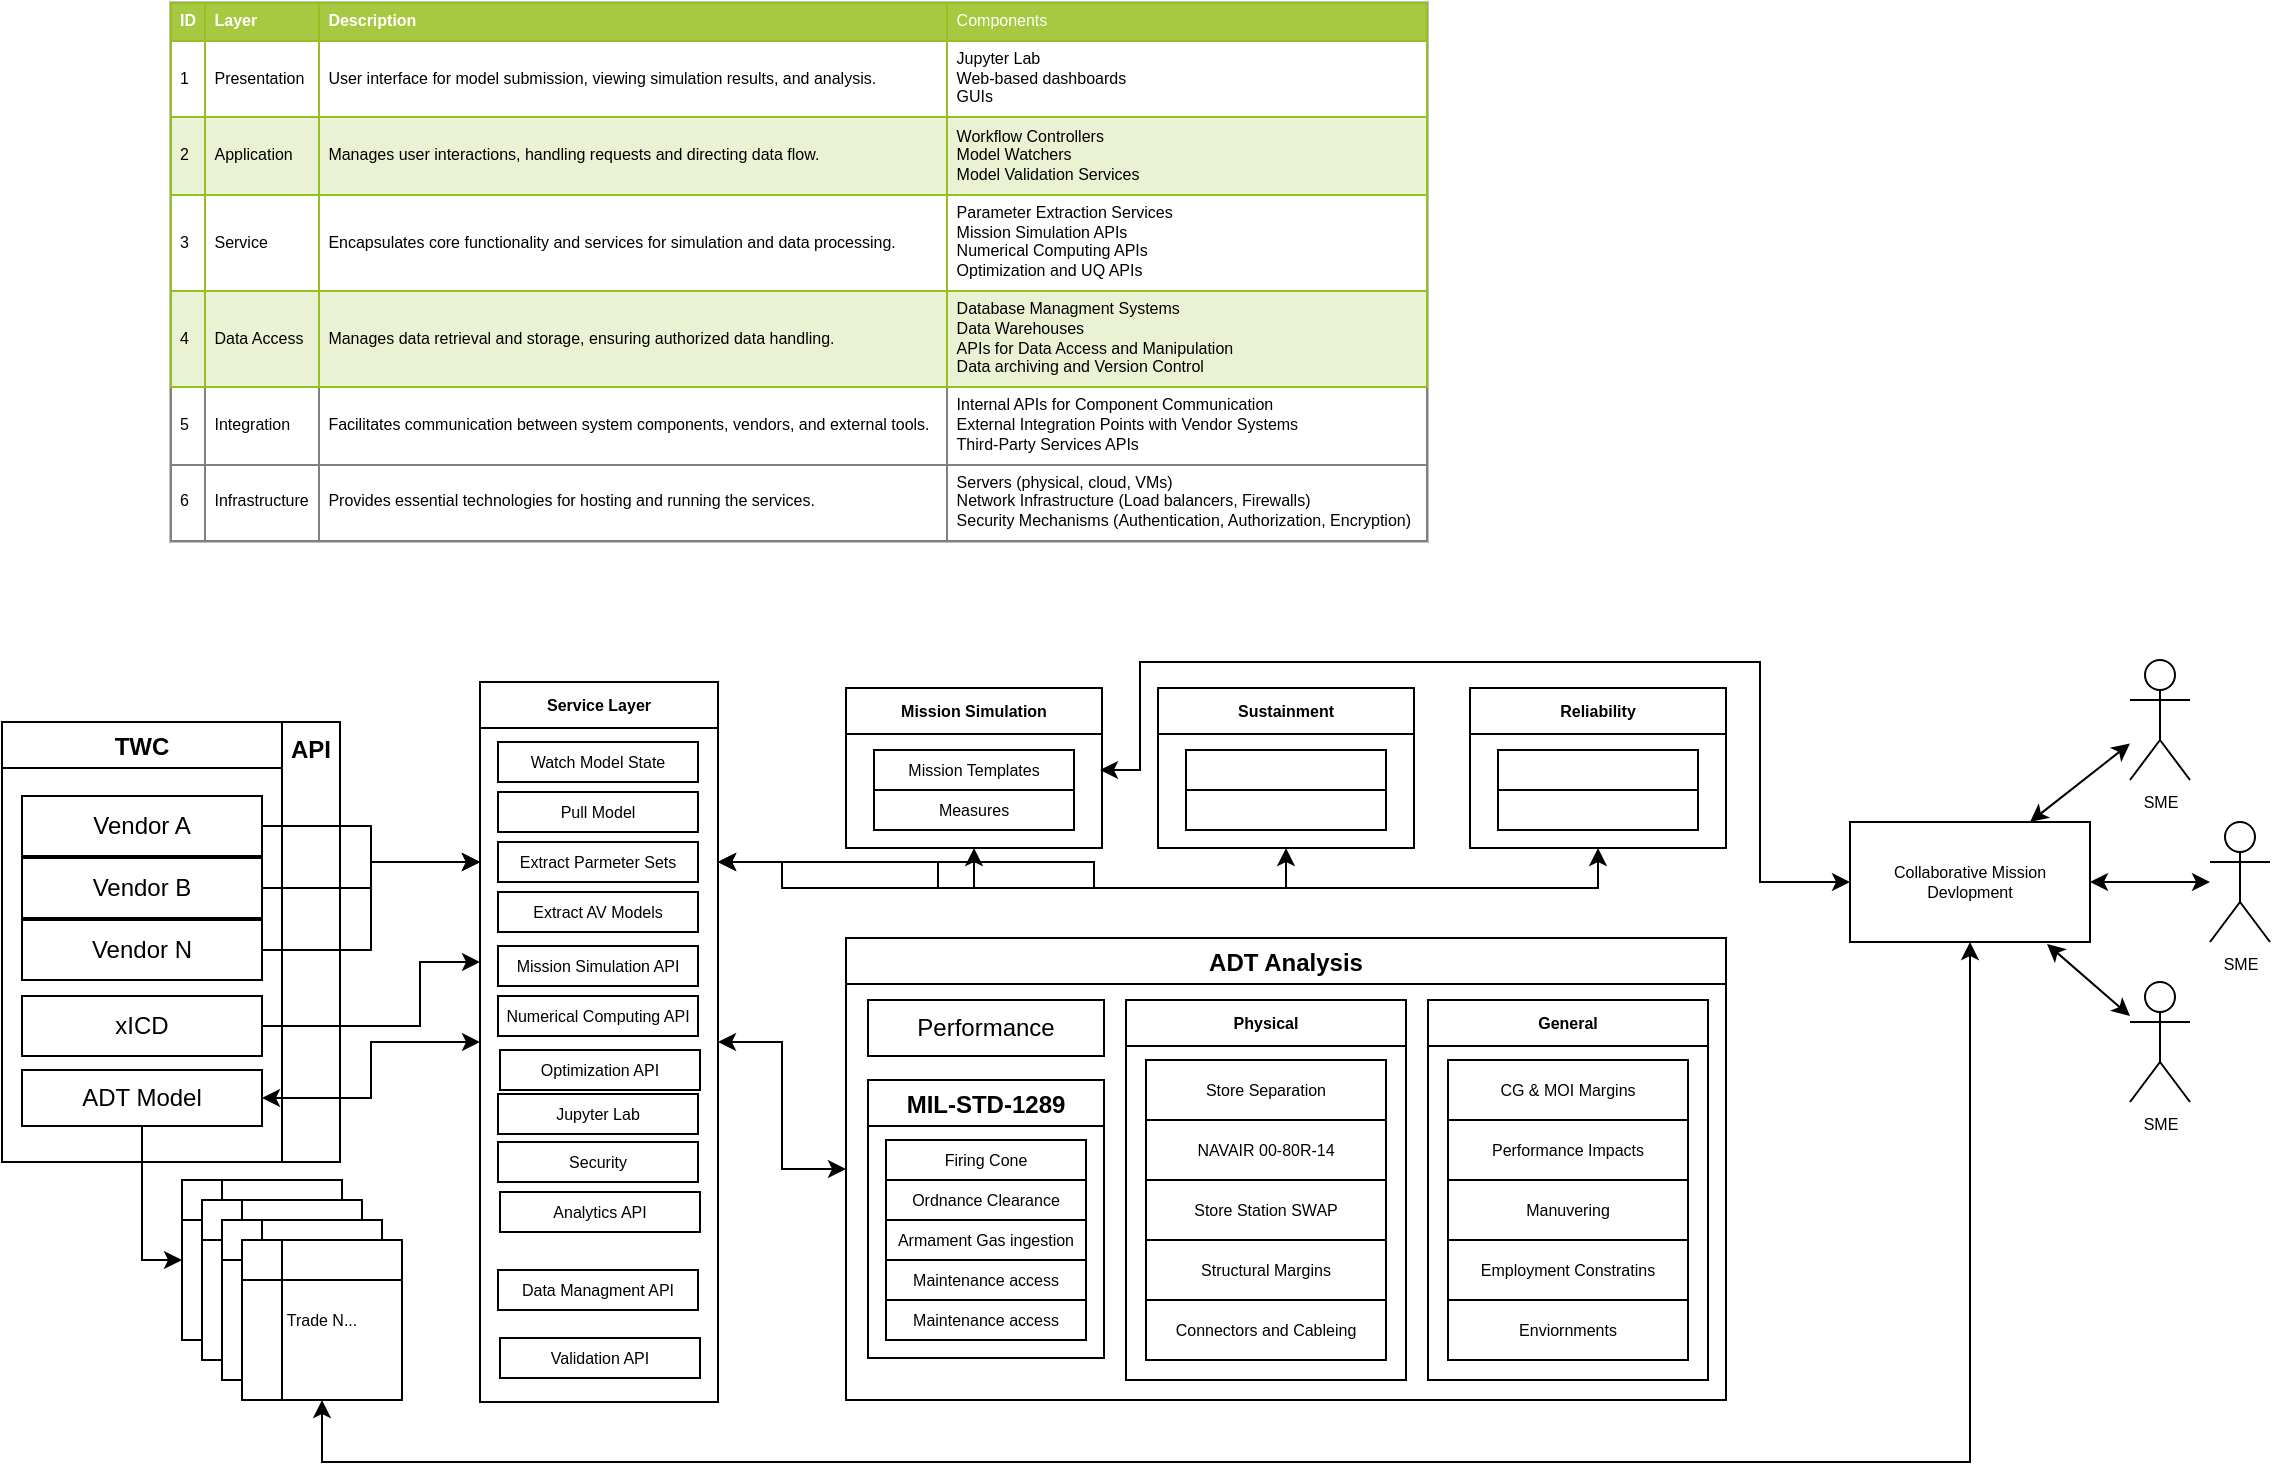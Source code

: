 <mxGraphModel dx="777" dy="688" grid="1" gridSize="10" guides="1" tooltips="1" connect="1" arrows="1" fold="1" page="1" pageScale="1" pageWidth="1700" pageHeight="1100" background="#ffffff"><root><mxCell id="0"/><mxCell id="1" parent="0"/><mxCell id="2" value="TWC" style="swimlane;" parent="1" vertex="1"><mxGeometry x="511" y="360" width="140" height="220" as="geometry"/></mxCell><mxCell id="4" value="Vendor A" style="rounded=0;whiteSpace=wrap;html=1;" parent="2" vertex="1"><mxGeometry x="10" y="37" width="120" height="30" as="geometry"/></mxCell><mxCell id="7" value="Vendor B" style="rounded=0;whiteSpace=wrap;html=1;" parent="2" vertex="1"><mxGeometry x="10" y="68" width="120" height="30" as="geometry"/></mxCell><mxCell id="8" value="Vendor N" style="rounded=0;whiteSpace=wrap;html=1;" parent="2" vertex="1"><mxGeometry x="10" y="99" width="120" height="30" as="geometry"/></mxCell><mxCell id="9" value="ADT Model" style="rounded=0;whiteSpace=wrap;html=1;" parent="2" vertex="1"><mxGeometry x="10" y="174" width="120" height="28" as="geometry"/></mxCell><mxCell id="136" value="&lt;span style=&quot;letter-spacing: 0px&quot;&gt;xICD&lt;/span&gt;" style="rounded=0;whiteSpace=wrap;html=1;" vertex="1" parent="2"><mxGeometry x="10" y="137" width="120" height="30" as="geometry"/></mxCell><mxCell id="31" value="ADT Analysis" style="swimlane;fillColor=none;verticalAlign=middle;" parent="1" vertex="1"><mxGeometry x="933" y="468" width="440" height="231" as="geometry"/></mxCell><mxCell id="32" value="Performance" style="rounded=0;whiteSpace=wrap;html=1;fillColor=none;" parent="31" vertex="1"><mxGeometry x="11" y="31" width="118" height="28" as="geometry"/></mxCell><mxCell id="43" value="MIL-STD-1289" style="swimlane;fillColor=none;" parent="31" vertex="1"><mxGeometry x="11" y="71" width="118" height="139" as="geometry"/></mxCell><mxCell id="36" value="&lt;span&gt;Firing Cone&lt;/span&gt;" style="rounded=0;whiteSpace=wrap;html=1;fillColor=none;fontSize=8;" parent="43" vertex="1"><mxGeometry x="9" y="30" width="100" height="20" as="geometry"/></mxCell><mxCell id="42" value="&lt;span&gt;&lt;font style=&quot;font-size: 8px;&quot;&gt;Ordnance Clearance&lt;/font&gt;&lt;/span&gt;&lt;br&gt;" style="rounded=0;whiteSpace=wrap;html=1;fillColor=none;fontSize=8;" parent="43" vertex="1"><mxGeometry x="9" y="50" width="100" height="20" as="geometry"/></mxCell><mxCell id="44" value="&lt;span&gt;&lt;font style=&quot;font-size: 8px;&quot;&gt;Armament Gas ingestion&lt;/font&gt;&lt;/span&gt;&lt;br&gt;" style="rounded=0;whiteSpace=wrap;html=1;fillColor=none;fontSize=8;" parent="43" vertex="1"><mxGeometry x="9" y="70" width="100" height="20" as="geometry"/></mxCell><mxCell id="45" value="&lt;span&gt;&lt;font style=&quot;font-size: 8px;&quot;&gt;Maintenance access&lt;/font&gt;&lt;/span&gt;&lt;br&gt;" style="rounded=0;whiteSpace=wrap;html=1;fillColor=none;fontSize=8;" parent="43" vertex="1"><mxGeometry x="9" y="90" width="100" height="20" as="geometry"/></mxCell><mxCell id="46" value="&lt;span&gt;&lt;font style=&quot;font-size: 8px;&quot;&gt;Maintenance access&lt;/font&gt;&lt;/span&gt;&lt;br&gt;" style="rounded=0;whiteSpace=wrap;html=1;fillColor=none;fontSize=8;" parent="43" vertex="1"><mxGeometry x="9" y="110" width="100" height="20" as="geometry"/></mxCell><mxCell id="56" value="Physical" style="swimlane;fillColor=none;fontSize=8;" parent="31" vertex="1"><mxGeometry x="140" y="31" width="140" height="190" as="geometry"/></mxCell><mxCell id="47" value="&lt;span&gt;Store Separation&lt;/span&gt;" style="rounded=0;whiteSpace=wrap;html=1;fillColor=none;fontSize=8;" parent="56" vertex="1"><mxGeometry x="10" y="30" width="120" height="30" as="geometry"/></mxCell><mxCell id="51" value="&lt;span&gt;NAVAIR 00-80R-14&lt;/span&gt;" style="rounded=0;whiteSpace=wrap;html=1;fillColor=none;fontSize=8;" parent="56" vertex="1"><mxGeometry x="10" y="60" width="120" height="30" as="geometry"/></mxCell><mxCell id="52" value="&lt;span&gt;Store Station SWAP&lt;/span&gt;" style="rounded=0;whiteSpace=wrap;html=1;fillColor=none;fontSize=8;" parent="56" vertex="1"><mxGeometry x="10" y="90" width="120" height="30" as="geometry"/></mxCell><mxCell id="54" value="Structural Margins" style="rounded=0;whiteSpace=wrap;html=1;fillColor=none;fontSize=8;" parent="56" vertex="1"><mxGeometry x="10" y="120" width="120" height="30" as="geometry"/></mxCell><mxCell id="55" value="Connectors and Cableing" style="rounded=0;whiteSpace=wrap;html=1;fillColor=none;fontSize=8;" parent="56" vertex="1"><mxGeometry x="10" y="150" width="120" height="30" as="geometry"/></mxCell><mxCell id="57" value="General" style="swimlane;fillColor=none;fontSize=8;" parent="31" vertex="1"><mxGeometry x="291" y="31" width="140" height="190" as="geometry"/></mxCell><mxCell id="58" value="&lt;span&gt;CG &amp;amp; MOI Margins&lt;/span&gt;" style="rounded=0;whiteSpace=wrap;html=1;fillColor=none;fontSize=8;" parent="57" vertex="1"><mxGeometry x="10" y="30" width="120" height="30" as="geometry"/></mxCell><mxCell id="59" value="&lt;span&gt;Performance Impacts&lt;/span&gt;" style="rounded=0;whiteSpace=wrap;html=1;fillColor=none;fontSize=8;" parent="57" vertex="1"><mxGeometry x="10" y="60" width="120" height="30" as="geometry"/></mxCell><mxCell id="60" value="Manuvering" style="rounded=0;whiteSpace=wrap;html=1;fillColor=none;fontSize=8;" parent="57" vertex="1"><mxGeometry x="10" y="90" width="120" height="30" as="geometry"/></mxCell><mxCell id="61" value="Employment Constratins" style="rounded=0;whiteSpace=wrap;html=1;fillColor=none;fontSize=8;" parent="57" vertex="1"><mxGeometry x="10" y="120" width="120" height="30" as="geometry"/></mxCell><mxCell id="62" value="Enviornments" style="rounded=0;whiteSpace=wrap;html=1;fillColor=none;fontSize=8;" parent="57" vertex="1"><mxGeometry x="10" y="150" width="120" height="30" as="geometry"/></mxCell><mxCell id="35" value="&lt;b&gt;API&lt;/b&gt;" style="rounded=0;whiteSpace=wrap;html=1;fillColor=none;verticalAlign=top;" parent="1" vertex="1"><mxGeometry x="651" y="360" width="29" height="220" as="geometry"/></mxCell><mxCell id="63" value="" style="shape=internalStorage;whiteSpace=wrap;html=1;fillColor=#ffffff;fontSize=8;" parent="1" vertex="1"><mxGeometry x="601" y="589" width="80" height="80" as="geometry"/></mxCell><mxCell id="67" value="" style="shape=internalStorage;whiteSpace=wrap;html=1;fillColor=#ffffff;fontSize=8;" parent="1" vertex="1"><mxGeometry x="611" y="599" width="80" height="80" as="geometry"/></mxCell><mxCell id="68" value="" style="shape=internalStorage;whiteSpace=wrap;html=1;fillColor=#ffffff;fontSize=8;" parent="1" vertex="1"><mxGeometry x="621" y="609" width="80" height="80" as="geometry"/></mxCell><mxCell id="135" style="edgeStyle=orthogonalEdgeStyle;rounded=0;html=1;startArrow=classic;startFill=1;endArrow=classic;endFill=1;jettySize=auto;orthogonalLoop=1;strokeWidth=1;fontSize=8;" parent="1" source="69" target="129" edge="1"><mxGeometry relative="1" as="geometry"><Array as="points"><mxPoint x="671" y="730"/><mxPoint x="1495" y="730"/></Array></mxGeometry></mxCell><mxCell id="69" value="Trade N..." style="shape=internalStorage;whiteSpace=wrap;html=1;fillColor=#ffffff;fontSize=8;" parent="1" vertex="1"><mxGeometry x="631" y="619" width="80" height="80" as="geometry"/></mxCell><mxCell id="70" style="edgeStyle=orthogonalEdgeStyle;rounded=0;html=1;entryX=0;entryY=0.5;endArrow=classic;endFill=1;jettySize=auto;orthogonalLoop=1;strokeWidth=1;fontSize=8;" parent="1" source="9" target="63" edge="1"><mxGeometry relative="1" as="geometry"/></mxCell><mxCell id="73" value="Mission Simulation" style="swimlane;fillColor=#ffffff;fontSize=8;" parent="1" vertex="1"><mxGeometry x="933" y="343" width="128" height="80" as="geometry"/></mxCell><mxCell id="111" value="&lt;span&gt;Mission Templates&lt;/span&gt;" style="rounded=0;whiteSpace=wrap;html=1;fillColor=none;fontSize=8;" parent="73" vertex="1"><mxGeometry x="14" y="31" width="100" height="20" as="geometry"/></mxCell><mxCell id="112" value="&lt;span&gt;Measures&lt;/span&gt;" style="rounded=0;whiteSpace=wrap;html=1;fillColor=none;fontSize=8;" parent="73" vertex="1"><mxGeometry x="14" y="51" width="100" height="20" as="geometry"/></mxCell><mxCell id="107" style="edgeStyle=orthogonalEdgeStyle;rounded=0;html=1;exitX=0;exitY=0.5;entryX=1;entryY=0.5;endArrow=classic;endFill=1;jettySize=auto;orthogonalLoop=1;strokeWidth=1;fontSize=8;startArrow=classic;startFill=1;" parent="1" source="75" target="9" edge="1"><mxGeometry relative="1" as="geometry"/></mxCell><mxCell id="109" style="edgeStyle=orthogonalEdgeStyle;rounded=0;html=1;entryX=0;entryY=0.5;startArrow=classic;startFill=1;endArrow=classic;endFill=1;jettySize=auto;orthogonalLoop=1;strokeWidth=1;fontSize=8;" parent="1" source="75" target="31" edge="1"><mxGeometry relative="1" as="geometry"/></mxCell><mxCell id="122" style="edgeStyle=orthogonalEdgeStyle;rounded=0;html=1;exitX=1;exitY=0.25;entryX=0.5;entryY=1;startArrow=classic;startFill=1;endArrow=classic;endFill=1;jettySize=auto;orthogonalLoop=1;strokeWidth=1;fontSize=8;" parent="1" source="75" target="73" edge="1"><mxGeometry relative="1" as="geometry"/></mxCell><mxCell id="123" style="edgeStyle=orthogonalEdgeStyle;rounded=0;html=1;exitX=1;exitY=0.25;entryX=0.5;entryY=1;startArrow=classic;startFill=1;endArrow=classic;endFill=1;jettySize=auto;orthogonalLoop=1;strokeWidth=1;fontSize=8;" parent="1" source="75" target="113" edge="1"><mxGeometry relative="1" as="geometry"/></mxCell><mxCell id="125" style="edgeStyle=orthogonalEdgeStyle;rounded=0;html=1;exitX=1;exitY=0.25;entryX=0.5;entryY=1;startArrow=classic;startFill=1;endArrow=classic;endFill=1;jettySize=auto;orthogonalLoop=1;strokeWidth=1;fontSize=8;" parent="1" source="75" target="116" edge="1"><mxGeometry relative="1" as="geometry"/></mxCell><mxCell id="75" value="Service Layer" style="swimlane;fillColor=#ffffff;fontSize=8;" parent="1" vertex="1"><mxGeometry x="750" y="340" width="119" height="360" as="geometry"/></mxCell><mxCell id="76" value="&lt;span&gt;Watch Model State&lt;/span&gt;" style="rounded=0;whiteSpace=wrap;html=1;fillColor=none;fontSize=8;" parent="75" vertex="1"><mxGeometry x="9" y="30" width="100" height="20" as="geometry"/></mxCell><mxCell id="77" value="&lt;span&gt;Pull Model&lt;/span&gt;" style="rounded=0;whiteSpace=wrap;html=1;fillColor=none;fontSize=8;" parent="75" vertex="1"><mxGeometry x="9" y="55" width="100" height="20" as="geometry"/></mxCell><mxCell id="78" value="&lt;span&gt;Extract Parmeter Sets&lt;/span&gt;" style="rounded=0;whiteSpace=wrap;html=1;fillColor=none;fontSize=8;" parent="75" vertex="1"><mxGeometry x="9" y="80" width="100" height="20" as="geometry"/></mxCell><mxCell id="79" value="&lt;span&gt;Extract AV Models&lt;/span&gt;" style="rounded=0;whiteSpace=wrap;html=1;fillColor=none;fontSize=8;" parent="75" vertex="1"><mxGeometry x="9" y="105" width="100" height="20" as="geometry"/></mxCell><mxCell id="80" value="Mission Simulation API" style="rounded=0;whiteSpace=wrap;html=1;fillColor=none;fontSize=8;" parent="75" vertex="1"><mxGeometry x="9" y="132" width="100" height="20" as="geometry"/></mxCell><mxCell id="81" value="Numerical Computing API" style="rounded=0;whiteSpace=wrap;html=1;fillColor=none;fontSize=8;" parent="75" vertex="1"><mxGeometry x="9" y="157" width="100" height="20" as="geometry"/></mxCell><mxCell id="83" value="Jupyter Lab" style="rounded=0;whiteSpace=wrap;html=1;fillColor=none;fontSize=8;" parent="75" vertex="1"><mxGeometry x="9" y="206" width="100" height="20" as="geometry"/></mxCell><mxCell id="84" value="Validation API" style="rounded=0;whiteSpace=wrap;html=1;fillColor=none;fontSize=8;" parent="75" vertex="1"><mxGeometry x="10" y="328" width="100" height="20" as="geometry"/></mxCell><mxCell id="85" value="Data Managment API" style="rounded=0;whiteSpace=wrap;html=1;fillColor=none;fontSize=8;" parent="75" vertex="1"><mxGeometry x="9" y="294" width="100" height="20" as="geometry"/></mxCell><mxCell id="86" value="Analytics API" style="rounded=0;whiteSpace=wrap;html=1;fillColor=none;fontSize=8;" parent="75" vertex="1"><mxGeometry x="10" y="255" width="100" height="20" as="geometry"/></mxCell><mxCell id="87" value="Security" style="rounded=0;whiteSpace=wrap;html=1;fillColor=none;fontSize=8;" parent="75" vertex="1"><mxGeometry x="9" y="230" width="100" height="20" as="geometry"/></mxCell><mxCell id="82" value="Optimization API" style="rounded=0;whiteSpace=wrap;html=1;fillColor=none;fontSize=8;" parent="75" vertex="1"><mxGeometry x="10" y="184" width="100" height="20" as="geometry"/></mxCell><mxCell id="100" value="&lt;table border=&quot;1&quot; width=&quot;100%&quot; cellpadding=&quot;4&quot; style=&quot;width: 100% ; height: 100% ; border-collapse: collapse&quot;&gt;&lt;tbody&gt;&lt;tr style=&quot;background-color: #a7c942 ; color: #ffffff ; border: 1px solid #98bf21&quot;&gt;&lt;th align=&quot;left&quot;&gt;ID&lt;/th&gt;&lt;th align=&quot;left&quot;&gt;Layer&lt;/th&gt;&lt;th align=&quot;left&quot;&gt;Description&lt;/th&gt;&lt;td&gt;Components&lt;/td&gt;&lt;/tr&gt;&lt;tr style=&quot;border: 1px solid #98bf21&quot;&gt;&lt;td&gt;1&lt;/td&gt;&lt;td&gt;Presentation&lt;/td&gt;&lt;td&gt;User interface for model submission, viewing simulation results, and analysis.&lt;/td&gt;&lt;td&gt;Jupyter Lab&lt;br&gt;Web-based dashboards&lt;br&gt;GUIs&lt;/td&gt;&lt;/tr&gt;&lt;tr style=&quot;background-color: #eaf2d3 ; border: 1px solid #98bf21&quot;&gt;&lt;td&gt;2&lt;/td&gt;&lt;td&gt;Application&lt;/td&gt;&lt;td&gt;Manages user interactions, handling requests and directing data flow.&lt;/td&gt;&lt;td&gt;Workflow Controllers&lt;br&gt;Model Watchers&lt;br&gt;Model Validation Services&lt;br&gt;&lt;/td&gt;&lt;/tr&gt;&lt;tr style=&quot;border: 1px solid #98bf21&quot;&gt;&lt;td&gt;3&lt;/td&gt;&lt;td&gt;Service&lt;/td&gt;&lt;td&gt;Encapsulates core functionality and services for simulation and data processing.&lt;/td&gt;&lt;td&gt;Parameter Extraction Services&lt;br&gt;Mission Simulation APIs&lt;br&gt;Numerical Computing APIs&lt;br&gt;Optimization and UQ APIs&lt;/td&gt;&lt;/tr&gt;&lt;tr style=&quot;background-color: #eaf2d3 ; border: 1px solid #98bf21&quot;&gt;&lt;td&gt;4&lt;/td&gt;&lt;td&gt;Data Access&lt;/td&gt;&lt;td&gt;Manages data retrieval and storage, ensuring authorized data handling.&lt;/td&gt;&lt;td&gt;Database Managment Systems&lt;br&gt;Data Warehouses&lt;br&gt;APIs for Data Access and Manipulation&lt;br&gt;Data archiving and Version Control&lt;/td&gt;&lt;/tr&gt;&lt;tr&gt;&lt;td&gt;5&lt;/td&gt;&lt;td&gt;Integration&lt;br&gt;&lt;/td&gt;&lt;td&gt;Facilitates communication between system components, vendors, and external tools.&lt;br&gt;&lt;/td&gt;&lt;td&gt;Internal APIs for Component Communication&lt;br&gt;External Integration Points with Vendor Systems&lt;br&gt;Third-Party Services APIs&lt;/td&gt;&lt;/tr&gt;&lt;tr&gt;&lt;td&gt;6&lt;/td&gt;&lt;td&gt;Infrastructure&lt;br&gt;&lt;/td&gt;&lt;td&gt;Provides essential technologies for hosting and running the services.&lt;br&gt;&lt;/td&gt;&lt;td&gt;Servers (physical, cloud, VMs)&lt;br&gt;Network Infrastructure (Load balancers, Firewalls)&lt;br&gt;Security Mechanisms (Authentication, Authorization, Encryption)&lt;/td&gt;&lt;/tr&gt;&lt;/tbody&gt;&lt;/table&gt;" style="text;html=1;strokeColor=#c0c0c0;fillColor=#ffffff;overflow=fill;rounded=0;fontSize=8;" parent="1" vertex="1"><mxGeometry x="595" width="629" height="270" as="geometry"/></mxCell><mxCell id="104" style="edgeStyle=orthogonalEdgeStyle;rounded=0;html=1;entryX=0;entryY=0.25;endArrow=classic;endFill=1;jettySize=auto;orthogonalLoop=1;strokeWidth=1;fontSize=8;" parent="1" source="8" target="75" edge="1"><mxGeometry relative="1" as="geometry"/></mxCell><mxCell id="105" style="edgeStyle=orthogonalEdgeStyle;rounded=0;html=1;entryX=0;entryY=0.25;endArrow=classic;endFill=1;jettySize=auto;orthogonalLoop=1;strokeWidth=1;fontSize=8;" parent="1" source="7" target="75" edge="1"><mxGeometry relative="1" as="geometry"/></mxCell><mxCell id="106" style="edgeStyle=orthogonalEdgeStyle;rounded=0;html=1;entryX=0;entryY=0.25;endArrow=classic;endFill=1;jettySize=auto;orthogonalLoop=1;strokeWidth=1;fontSize=8;" parent="1" source="4" target="75" edge="1"><mxGeometry relative="1" as="geometry"/></mxCell><mxCell id="113" value="Sustainment" style="swimlane;fillColor=#ffffff;fontSize=8;" parent="1" vertex="1"><mxGeometry x="1089" y="343" width="128" height="80" as="geometry"/></mxCell><mxCell id="114" value="" style="rounded=0;whiteSpace=wrap;html=1;fillColor=none;fontSize=8;" parent="113" vertex="1"><mxGeometry x="14" y="31" width="100" height="20" as="geometry"/></mxCell><mxCell id="115" value="" style="rounded=0;whiteSpace=wrap;html=1;fillColor=none;fontSize=8;" parent="113" vertex="1"><mxGeometry x="14" y="51" width="100" height="20" as="geometry"/></mxCell><mxCell id="116" value="Reliability" style="swimlane;fillColor=#ffffff;fontSize=8;" parent="1" vertex="1"><mxGeometry x="1245" y="343" width="128" height="80" as="geometry"/></mxCell><mxCell id="117" value="" style="rounded=0;whiteSpace=wrap;html=1;fillColor=none;fontSize=8;" parent="116" vertex="1"><mxGeometry x="14" y="31" width="100" height="20" as="geometry"/></mxCell><mxCell id="118" value="" style="rounded=0;whiteSpace=wrap;html=1;fillColor=none;fontSize=8;" parent="116" vertex="1"><mxGeometry x="14" y="51" width="100" height="20" as="geometry"/></mxCell><mxCell id="130" style="rounded=0;html=1;entryX=0.75;entryY=0;startArrow=classic;startFill=1;endArrow=classic;endFill=1;jettySize=auto;orthogonalLoop=1;strokeWidth=1;fontSize=8;" parent="1" source="126" target="129" edge="1"><mxGeometry relative="1" as="geometry"/></mxCell><mxCell id="126" value="SME" style="shape=umlActor;verticalLabelPosition=bottom;labelBackgroundColor=#ffffff;verticalAlign=top;html=1;fillColor=#ffffff;fontSize=8;" parent="1" vertex="1"><mxGeometry x="1575" y="329" width="30" height="60" as="geometry"/></mxCell><mxCell id="131" style="rounded=0;html=1;entryX=1;entryY=0.5;startArrow=classic;startFill=1;endArrow=classic;endFill=1;jettySize=auto;orthogonalLoop=1;strokeWidth=1;fontSize=8;" parent="1" source="127" target="129" edge="1"><mxGeometry relative="1" as="geometry"/></mxCell><mxCell id="127" value="SME" style="shape=umlActor;verticalLabelPosition=bottom;labelBackgroundColor=#ffffff;verticalAlign=top;html=1;fillColor=#ffffff;fontSize=8;" parent="1" vertex="1"><mxGeometry x="1615" y="410" width="30" height="60" as="geometry"/></mxCell><mxCell id="132" style="rounded=0;html=1;startArrow=classic;startFill=1;endArrow=classic;endFill=1;jettySize=auto;orthogonalLoop=1;strokeWidth=1;fontSize=8;entryX=0.821;entryY=1.017;entryPerimeter=0;" parent="1" source="128" target="129" edge="1"><mxGeometry relative="1" as="geometry"/></mxCell><mxCell id="128" value="SME" style="shape=umlActor;verticalLabelPosition=bottom;labelBackgroundColor=#ffffff;verticalAlign=top;html=1;fillColor=#ffffff;fontSize=8;" parent="1" vertex="1"><mxGeometry x="1575" y="490" width="30" height="60" as="geometry"/></mxCell><mxCell id="133" style="edgeStyle=orthogonalEdgeStyle;rounded=0;html=1;exitX=0;exitY=0.5;startArrow=classic;startFill=1;endArrow=classic;endFill=1;jettySize=auto;orthogonalLoop=1;strokeWidth=1;fontSize=8;" parent="1" source="129" edge="1"><mxGeometry relative="1" as="geometry"><mxPoint x="1060" y="384" as="targetPoint"/><Array as="points"><mxPoint x="1390" y="440"/><mxPoint x="1390" y="330"/><mxPoint x="1080" y="330"/><mxPoint x="1080" y="384"/></Array></mxGeometry></mxCell><mxCell id="129" value="Collaborative Mission Devlopment" style="rounded=0;whiteSpace=wrap;html=1;fillColor=#ffffff;fontSize=8;" parent="1" vertex="1"><mxGeometry x="1435" y="410" width="120" height="60" as="geometry"/></mxCell><mxCell id="137" style="edgeStyle=orthogonalEdgeStyle;rounded=0;html=1;jettySize=auto;orthogonalLoop=1;" edge="1" parent="1" source="136"><mxGeometry relative="1" as="geometry"><mxPoint x="750" y="480" as="targetPoint"/><Array as="points"><mxPoint x="720" y="512"/><mxPoint x="720" y="480"/></Array></mxGeometry></mxCell></root></mxGraphModel>